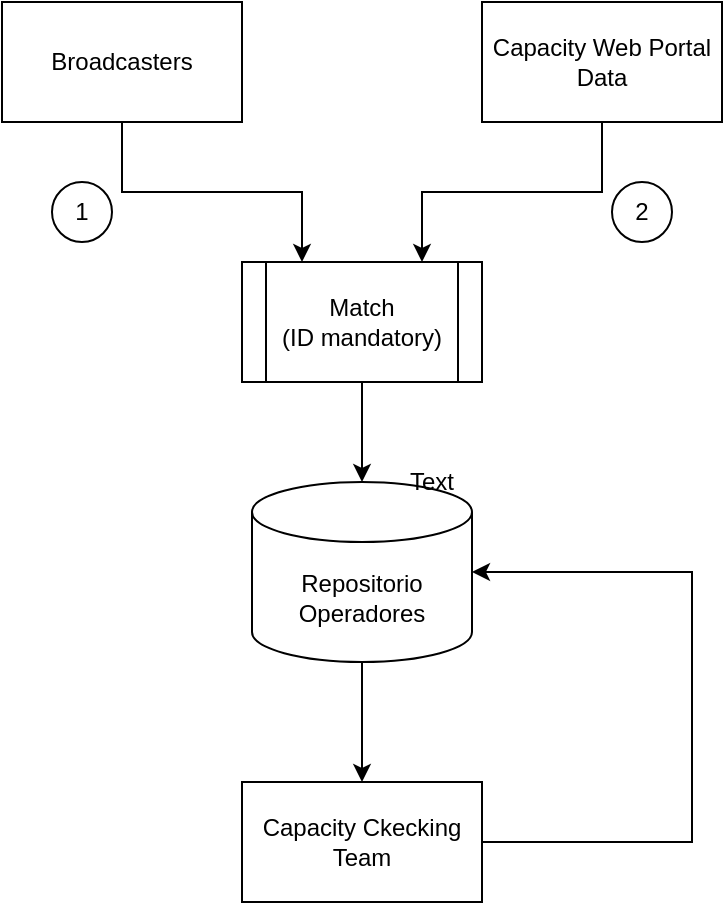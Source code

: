 <mxfile version="13.7.1" type="github">
  <diagram id="ohaQ7qDDl_xORS5_dp5l" name="Page-1">
    <mxGraphModel dx="1038" dy="548" grid="1" gridSize="10" guides="1" tooltips="1" connect="1" arrows="1" fold="1" page="1" pageScale="1" pageWidth="827" pageHeight="1169" math="0" shadow="0">
      <root>
        <mxCell id="0" />
        <mxCell id="1" parent="0" />
        <mxCell id="8nsP0d9xVfWmfB-O7lid-6" style="edgeStyle=orthogonalEdgeStyle;rounded=0;orthogonalLoop=1;jettySize=auto;html=1;exitX=0.5;exitY=1;exitDx=0;exitDy=0;entryX=0.25;entryY=0;entryDx=0;entryDy=0;" edge="1" parent="1" source="8nsP0d9xVfWmfB-O7lid-1" target="8nsP0d9xVfWmfB-O7lid-4">
          <mxGeometry relative="1" as="geometry" />
        </mxCell>
        <mxCell id="8nsP0d9xVfWmfB-O7lid-1" value="Broadcasters" style="rounded=0;whiteSpace=wrap;html=1;" vertex="1" parent="1">
          <mxGeometry x="195" y="110" width="120" height="60" as="geometry" />
        </mxCell>
        <mxCell id="8nsP0d9xVfWmfB-O7lid-5" style="edgeStyle=orthogonalEdgeStyle;rounded=0;orthogonalLoop=1;jettySize=auto;html=1;exitX=0.5;exitY=1;exitDx=0;exitDy=0;entryX=0.75;entryY=0;entryDx=0;entryDy=0;" edge="1" parent="1" source="8nsP0d9xVfWmfB-O7lid-2" target="8nsP0d9xVfWmfB-O7lid-4">
          <mxGeometry relative="1" as="geometry" />
        </mxCell>
        <mxCell id="8nsP0d9xVfWmfB-O7lid-2" value="Capacity Web Portal&lt;br&gt;Data" style="rounded=0;whiteSpace=wrap;html=1;" vertex="1" parent="1">
          <mxGeometry x="435" y="110" width="120" height="60" as="geometry" />
        </mxCell>
        <mxCell id="8nsP0d9xVfWmfB-O7lid-9" style="edgeStyle=orthogonalEdgeStyle;rounded=0;orthogonalLoop=1;jettySize=auto;html=1;exitX=0.5;exitY=1;exitDx=0;exitDy=0;exitPerimeter=0;" edge="1" parent="1" source="8nsP0d9xVfWmfB-O7lid-3" target="8nsP0d9xVfWmfB-O7lid-8">
          <mxGeometry relative="1" as="geometry" />
        </mxCell>
        <mxCell id="8nsP0d9xVfWmfB-O7lid-3" value="Repositorio&lt;br&gt;Operadores" style="shape=cylinder3;whiteSpace=wrap;html=1;boundedLbl=1;backgroundOutline=1;size=15;" vertex="1" parent="1">
          <mxGeometry x="320" y="350" width="110" height="90" as="geometry" />
        </mxCell>
        <mxCell id="8nsP0d9xVfWmfB-O7lid-7" style="edgeStyle=orthogonalEdgeStyle;rounded=0;orthogonalLoop=1;jettySize=auto;html=1;exitX=0.5;exitY=1;exitDx=0;exitDy=0;entryX=0.5;entryY=0;entryDx=0;entryDy=0;entryPerimeter=0;" edge="1" parent="1" source="8nsP0d9xVfWmfB-O7lid-4" target="8nsP0d9xVfWmfB-O7lid-3">
          <mxGeometry relative="1" as="geometry" />
        </mxCell>
        <mxCell id="8nsP0d9xVfWmfB-O7lid-4" value="Match&lt;br&gt;(ID mandatory)" style="shape=process;whiteSpace=wrap;html=1;backgroundOutline=1;" vertex="1" parent="1">
          <mxGeometry x="315" y="240" width="120" height="60" as="geometry" />
        </mxCell>
        <mxCell id="8nsP0d9xVfWmfB-O7lid-10" style="edgeStyle=orthogonalEdgeStyle;rounded=0;orthogonalLoop=1;jettySize=auto;html=1;exitX=1;exitY=0.5;exitDx=0;exitDy=0;entryX=1;entryY=0.5;entryDx=0;entryDy=0;entryPerimeter=0;" edge="1" parent="1" source="8nsP0d9xVfWmfB-O7lid-8" target="8nsP0d9xVfWmfB-O7lid-3">
          <mxGeometry relative="1" as="geometry">
            <Array as="points">
              <mxPoint x="540" y="530" />
              <mxPoint x="540" y="395" />
            </Array>
          </mxGeometry>
        </mxCell>
        <mxCell id="8nsP0d9xVfWmfB-O7lid-8" value="Capacity Ckecking Team" style="rounded=0;whiteSpace=wrap;html=1;" vertex="1" parent="1">
          <mxGeometry x="315" y="500" width="120" height="60" as="geometry" />
        </mxCell>
        <mxCell id="8nsP0d9xVfWmfB-O7lid-11" value="Text" style="text;html=1;strokeColor=none;fillColor=none;align=center;verticalAlign=middle;whiteSpace=wrap;rounded=0;" vertex="1" parent="1">
          <mxGeometry x="390" y="340" width="40" height="20" as="geometry" />
        </mxCell>
        <mxCell id="8nsP0d9xVfWmfB-O7lid-13" value="1" style="ellipse;whiteSpace=wrap;html=1;aspect=fixed;" vertex="1" parent="1">
          <mxGeometry x="220" y="200" width="30" height="30" as="geometry" />
        </mxCell>
        <mxCell id="8nsP0d9xVfWmfB-O7lid-14" value="2" style="ellipse;whiteSpace=wrap;html=1;aspect=fixed;" vertex="1" parent="1">
          <mxGeometry x="500" y="200" width="30" height="30" as="geometry" />
        </mxCell>
      </root>
    </mxGraphModel>
  </diagram>
</mxfile>
